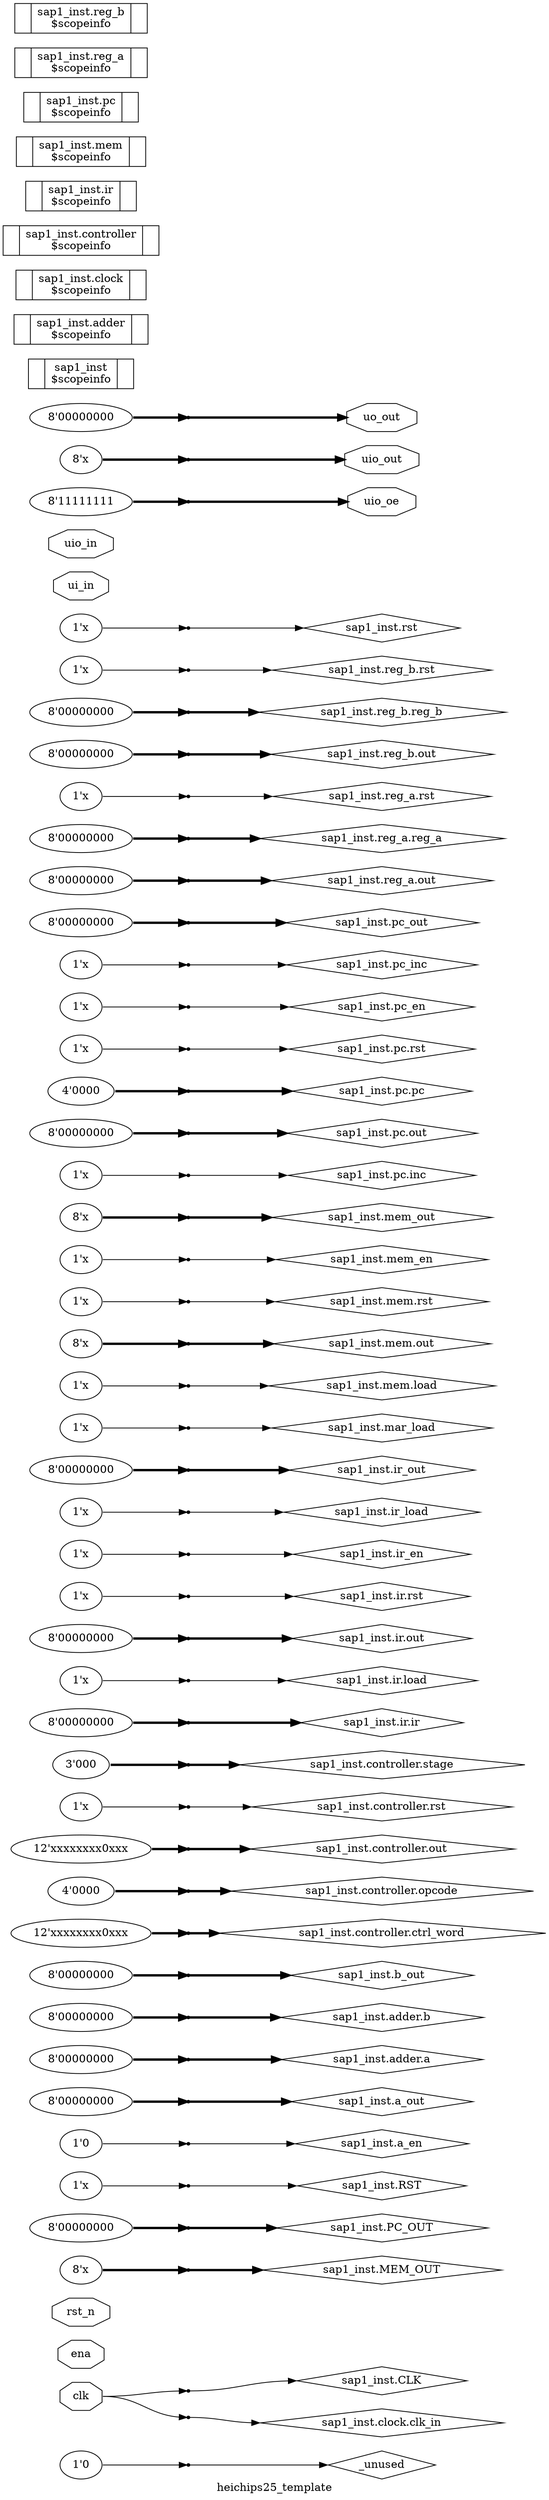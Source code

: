 digraph "heichips25_template" {
label="heichips25_template";
rankdir="LR";
remincross=true;
n1 [ shape=diamond, label="_unused", color="black", fontcolor="black"];
n2 [ shape=octagon, label="clk", color="black", fontcolor="black"];
n3 [ shape=octagon, label="ena", color="black", fontcolor="black"];
n4 [ shape=octagon, label="rst_n", color="black", fontcolor="black"];
n5 [ shape=diamond, label="sap1_inst.CLK", color="black", fontcolor="black"];
n6 [ shape=diamond, label="sap1_inst.MEM_OUT", color="black", fontcolor="black"];
n7 [ shape=diamond, label="sap1_inst.PC_OUT", color="black", fontcolor="black"];
n8 [ shape=diamond, label="sap1_inst.RST", color="black", fontcolor="black"];
n9 [ shape=diamond, label="sap1_inst.a_en", color="black", fontcolor="black"];
n10 [ shape=diamond, label="sap1_inst.a_out", color="black", fontcolor="black"];
n11 [ shape=diamond, label="sap1_inst.adder.a", color="black", fontcolor="black"];
n12 [ shape=diamond, label="sap1_inst.adder.b", color="black", fontcolor="black"];
n13 [ shape=diamond, label="sap1_inst.b_out", color="black", fontcolor="black"];
n14 [ shape=diamond, label="sap1_inst.clock.clk_in", color="black", fontcolor="black"];
n15 [ shape=diamond, label="sap1_inst.controller.ctrl_word", color="black", fontcolor="black"];
n16 [ shape=diamond, label="sap1_inst.controller.opcode", color="black", fontcolor="black"];
n17 [ shape=diamond, label="sap1_inst.controller.out", color="black", fontcolor="black"];
n18 [ shape=diamond, label="sap1_inst.controller.rst", color="black", fontcolor="black"];
n19 [ shape=diamond, label="sap1_inst.controller.stage", color="black", fontcolor="black"];
n20 [ shape=diamond, label="sap1_inst.ir.ir", color="black", fontcolor="black"];
n21 [ shape=diamond, label="sap1_inst.ir.load", color="black", fontcolor="black"];
n22 [ shape=diamond, label="sap1_inst.ir.out", color="black", fontcolor="black"];
n23 [ shape=diamond, label="sap1_inst.ir.rst", color="black", fontcolor="black"];
n24 [ shape=diamond, label="sap1_inst.ir_en", color="black", fontcolor="black"];
n25 [ shape=diamond, label="sap1_inst.ir_load", color="black", fontcolor="black"];
n26 [ shape=diamond, label="sap1_inst.ir_out", color="black", fontcolor="black"];
n27 [ shape=diamond, label="sap1_inst.mar_load", color="black", fontcolor="black"];
n28 [ shape=diamond, label="sap1_inst.mem.load", color="black", fontcolor="black"];
n29 [ shape=diamond, label="sap1_inst.mem.out", color="black", fontcolor="black"];
n30 [ shape=diamond, label="sap1_inst.mem.rst", color="black", fontcolor="black"];
n31 [ shape=diamond, label="sap1_inst.mem_en", color="black", fontcolor="black"];
n32 [ shape=diamond, label="sap1_inst.mem_out", color="black", fontcolor="black"];
n33 [ shape=diamond, label="sap1_inst.pc.inc", color="black", fontcolor="black"];
n34 [ shape=diamond, label="sap1_inst.pc.out", color="black", fontcolor="black"];
n35 [ shape=diamond, label="sap1_inst.pc.pc", color="black", fontcolor="black"];
n36 [ shape=diamond, label="sap1_inst.pc.rst", color="black", fontcolor="black"];
n37 [ shape=diamond, label="sap1_inst.pc_en", color="black", fontcolor="black"];
n38 [ shape=diamond, label="sap1_inst.pc_inc", color="black", fontcolor="black"];
n39 [ shape=diamond, label="sap1_inst.pc_out", color="black", fontcolor="black"];
n40 [ shape=diamond, label="sap1_inst.reg_a.out", color="black", fontcolor="black"];
n41 [ shape=diamond, label="sap1_inst.reg_a.reg_a", color="black", fontcolor="black"];
n42 [ shape=diamond, label="sap1_inst.reg_a.rst", color="black", fontcolor="black"];
n43 [ shape=diamond, label="sap1_inst.reg_b.out", color="black", fontcolor="black"];
n44 [ shape=diamond, label="sap1_inst.reg_b.reg_b", color="black", fontcolor="black"];
n45 [ shape=diamond, label="sap1_inst.reg_b.rst", color="black", fontcolor="black"];
n46 [ shape=diamond, label="sap1_inst.rst", color="black", fontcolor="black"];
n47 [ shape=octagon, label="ui_in", color="black", fontcolor="black"];
n48 [ shape=octagon, label="uio_in", color="black", fontcolor="black"];
n49 [ shape=octagon, label="uio_oe", color="black", fontcolor="black"];
n50 [ shape=octagon, label="uio_out", color="black", fontcolor="black"];
n51 [ shape=octagon, label="uo_out", color="black", fontcolor="black"];
c52 [ shape=record, label="{{}|sap1_inst\n$scopeinfo|{}}",  ];
c53 [ shape=record, label="{{}|sap1_inst.adder\n$scopeinfo|{}}",  ];
c54 [ shape=record, label="{{}|sap1_inst.clock\n$scopeinfo|{}}",  ];
c55 [ shape=record, label="{{}|sap1_inst.controller\n$scopeinfo|{}}",  ];
c56 [ shape=record, label="{{}|sap1_inst.ir\n$scopeinfo|{}}",  ];
c57 [ shape=record, label="{{}|sap1_inst.mem\n$scopeinfo|{}}",  ];
c58 [ shape=record, label="{{}|sap1_inst.pc\n$scopeinfo|{}}",  ];
c59 [ shape=record, label="{{}|sap1_inst.reg_a\n$scopeinfo|{}}",  ];
c60 [ shape=record, label="{{}|sap1_inst.reg_b\n$scopeinfo|{}}",  ];
v0 [ label="1'0" ];
x1 [shape=point, ];
x2 [shape=point, ];
v3 [ label="8'x" ];
x4 [shape=point, ];
v5 [ label="8'00000000" ];
x6 [shape=point, ];
v7 [ label="1'x" ];
x8 [shape=point, ];
v9 [ label="1'0" ];
x10 [shape=point, ];
v11 [ label="8'00000000" ];
x12 [shape=point, ];
v13 [ label="8'00000000" ];
x14 [shape=point, ];
v15 [ label="8'00000000" ];
x16 [shape=point, ];
v17 [ label="8'00000000" ];
x18 [shape=point, ];
x19 [shape=point, ];
v20 [ label="12'xxxxxxxx0xxx" ];
x21 [shape=point, ];
v22 [ label="4'0000" ];
x23 [shape=point, ];
v24 [ label="12'xxxxxxxx0xxx" ];
x25 [shape=point, ];
v26 [ label="1'x" ];
x27 [shape=point, ];
v28 [ label="3'000" ];
x29 [shape=point, ];
v30 [ label="8'00000000" ];
x31 [shape=point, ];
v32 [ label="1'x" ];
x33 [shape=point, ];
v34 [ label="8'00000000" ];
x35 [shape=point, ];
v36 [ label="1'x" ];
x37 [shape=point, ];
v38 [ label="1'x" ];
x39 [shape=point, ];
v40 [ label="1'x" ];
x41 [shape=point, ];
v42 [ label="8'00000000" ];
x43 [shape=point, ];
v44 [ label="1'x" ];
x45 [shape=point, ];
v46 [ label="1'x" ];
x47 [shape=point, ];
v48 [ label="8'x" ];
x49 [shape=point, ];
v50 [ label="1'x" ];
x51 [shape=point, ];
v52 [ label="1'x" ];
x53 [shape=point, ];
v54 [ label="8'x" ];
x55 [shape=point, ];
v56 [ label="1'x" ];
x57 [shape=point, ];
v58 [ label="8'00000000" ];
x59 [shape=point, ];
v60 [ label="4'0000" ];
x61 [shape=point, ];
v62 [ label="1'x" ];
x63 [shape=point, ];
v64 [ label="1'x" ];
x65 [shape=point, ];
v66 [ label="1'x" ];
x67 [shape=point, ];
v68 [ label="8'00000000" ];
x69 [shape=point, ];
v70 [ label="8'00000000" ];
x71 [shape=point, ];
v72 [ label="8'00000000" ];
x73 [shape=point, ];
v74 [ label="1'x" ];
x75 [shape=point, ];
v76 [ label="8'00000000" ];
x77 [shape=point, ];
v78 [ label="8'00000000" ];
x79 [shape=point, ];
v80 [ label="1'x" ];
x81 [shape=point, ];
v82 [ label="1'x" ];
x83 [shape=point, ];
v84 [ label="8'11111111" ];
x85 [shape=point, ];
v86 [ label="8'x" ];
x87 [shape=point, ];
v88 [ label="8'00000000" ];
x89 [shape=point, ];
x1:e -> n1:w [color="black", fontcolor="black", label=""];
x12:e -> n10:w [color="black", fontcolor="black", style="setlinewidth(3)", label=""];
x14:e -> n11:w [color="black", fontcolor="black", style="setlinewidth(3)", label=""];
x16:e -> n12:w [color="black", fontcolor="black", style="setlinewidth(3)", label=""];
x18:e -> n13:w [color="black", fontcolor="black", style="setlinewidth(3)", label=""];
x19:e -> n14:w [color="black", fontcolor="black", label=""];
x21:e -> n15:w [color="black", fontcolor="black", style="setlinewidth(3)", label=""];
x23:e -> n16:w [color="black", fontcolor="black", style="setlinewidth(3)", label=""];
x25:e -> n17:w [color="black", fontcolor="black", style="setlinewidth(3)", label=""];
x27:e -> n18:w [color="black", fontcolor="black", label=""];
x29:e -> n19:w [color="black", fontcolor="black", style="setlinewidth(3)", label=""];
n2:e -> x19:w [color="black", fontcolor="black", label=""];
n2:e -> x2:w [color="black", fontcolor="black", label=""];
x31:e -> n20:w [color="black", fontcolor="black", style="setlinewidth(3)", label=""];
x33:e -> n21:w [color="black", fontcolor="black", label=""];
x35:e -> n22:w [color="black", fontcolor="black", style="setlinewidth(3)", label=""];
x37:e -> n23:w [color="black", fontcolor="black", label=""];
x39:e -> n24:w [color="black", fontcolor="black", label=""];
x41:e -> n25:w [color="black", fontcolor="black", label=""];
x43:e -> n26:w [color="black", fontcolor="black", style="setlinewidth(3)", label=""];
x45:e -> n27:w [color="black", fontcolor="black", label=""];
x47:e -> n28:w [color="black", fontcolor="black", label=""];
x49:e -> n29:w [color="black", fontcolor="black", style="setlinewidth(3)", label=""];
x51:e -> n30:w [color="black", fontcolor="black", label=""];
x53:e -> n31:w [color="black", fontcolor="black", label=""];
x55:e -> n32:w [color="black", fontcolor="black", style="setlinewidth(3)", label=""];
x57:e -> n33:w [color="black", fontcolor="black", label=""];
x59:e -> n34:w [color="black", fontcolor="black", style="setlinewidth(3)", label=""];
x61:e -> n35:w [color="black", fontcolor="black", style="setlinewidth(3)", label=""];
x63:e -> n36:w [color="black", fontcolor="black", label=""];
x65:e -> n37:w [color="black", fontcolor="black", label=""];
x67:e -> n38:w [color="black", fontcolor="black", label=""];
x69:e -> n39:w [color="black", fontcolor="black", style="setlinewidth(3)", label=""];
x71:e -> n40:w [color="black", fontcolor="black", style="setlinewidth(3)", label=""];
x73:e -> n41:w [color="black", fontcolor="black", style="setlinewidth(3)", label=""];
x75:e -> n42:w [color="black", fontcolor="black", label=""];
x77:e -> n43:w [color="black", fontcolor="black", style="setlinewidth(3)", label=""];
x79:e -> n44:w [color="black", fontcolor="black", style="setlinewidth(3)", label=""];
x81:e -> n45:w [color="black", fontcolor="black", label=""];
x83:e -> n46:w [color="black", fontcolor="black", label=""];
x85:e -> n49:w [color="black", fontcolor="black", style="setlinewidth(3)", label=""];
x2:e -> n5:w [color="black", fontcolor="black", label=""];
x87:e -> n50:w [color="black", fontcolor="black", style="setlinewidth(3)", label=""];
x89:e -> n51:w [color="black", fontcolor="black", style="setlinewidth(3)", label=""];
x4:e -> n6:w [color="black", fontcolor="black", style="setlinewidth(3)", label=""];
x6:e -> n7:w [color="black", fontcolor="black", style="setlinewidth(3)", label=""];
x8:e -> n8:w [color="black", fontcolor="black", label=""];
x10:e -> n9:w [color="black", fontcolor="black", label=""];
v0:e -> x1:w [color="black", fontcolor="black", label=""];
v11:e -> x12:w [color="black", fontcolor="black", style="setlinewidth(3)", label=""];
v13:e -> x14:w [color="black", fontcolor="black", style="setlinewidth(3)", label=""];
v15:e -> x16:w [color="black", fontcolor="black", style="setlinewidth(3)", label=""];
v17:e -> x18:w [color="black", fontcolor="black", style="setlinewidth(3)", label=""];
v20:e -> x21:w [color="black", fontcolor="black", style="setlinewidth(3)", label=""];
v22:e -> x23:w [color="black", fontcolor="black", style="setlinewidth(3)", label=""];
v24:e -> x25:w [color="black", fontcolor="black", style="setlinewidth(3)", label=""];
v26:e -> x27:w [color="black", fontcolor="black", label=""];
v28:e -> x29:w [color="black", fontcolor="black", style="setlinewidth(3)", label=""];
v3:e -> x4:w [color="black", fontcolor="black", style="setlinewidth(3)", label=""];
v30:e -> x31:w [color="black", fontcolor="black", style="setlinewidth(3)", label=""];
v32:e -> x33:w [color="black", fontcolor="black", label=""];
v34:e -> x35:w [color="black", fontcolor="black", style="setlinewidth(3)", label=""];
v36:e -> x37:w [color="black", fontcolor="black", label=""];
v38:e -> x39:w [color="black", fontcolor="black", label=""];
v40:e -> x41:w [color="black", fontcolor="black", label=""];
v42:e -> x43:w [color="black", fontcolor="black", style="setlinewidth(3)", label=""];
v44:e -> x45:w [color="black", fontcolor="black", label=""];
v46:e -> x47:w [color="black", fontcolor="black", label=""];
v48:e -> x49:w [color="black", fontcolor="black", style="setlinewidth(3)", label=""];
v5:e -> x6:w [color="black", fontcolor="black", style="setlinewidth(3)", label=""];
v50:e -> x51:w [color="black", fontcolor="black", label=""];
v52:e -> x53:w [color="black", fontcolor="black", label=""];
v54:e -> x55:w [color="black", fontcolor="black", style="setlinewidth(3)", label=""];
v56:e -> x57:w [color="black", fontcolor="black", label=""];
v58:e -> x59:w [color="black", fontcolor="black", style="setlinewidth(3)", label=""];
v60:e -> x61:w [color="black", fontcolor="black", style="setlinewidth(3)", label=""];
v62:e -> x63:w [color="black", fontcolor="black", label=""];
v64:e -> x65:w [color="black", fontcolor="black", label=""];
v66:e -> x67:w [color="black", fontcolor="black", label=""];
v68:e -> x69:w [color="black", fontcolor="black", style="setlinewidth(3)", label=""];
v7:e -> x8:w [color="black", fontcolor="black", label=""];
v70:e -> x71:w [color="black", fontcolor="black", style="setlinewidth(3)", label=""];
v72:e -> x73:w [color="black", fontcolor="black", style="setlinewidth(3)", label=""];
v74:e -> x75:w [color="black", fontcolor="black", label=""];
v76:e -> x77:w [color="black", fontcolor="black", style="setlinewidth(3)", label=""];
v78:e -> x79:w [color="black", fontcolor="black", style="setlinewidth(3)", label=""];
v80:e -> x81:w [color="black", fontcolor="black", label=""];
v82:e -> x83:w [color="black", fontcolor="black", label=""];
v84:e -> x85:w [color="black", fontcolor="black", style="setlinewidth(3)", label=""];
v86:e -> x87:w [color="black", fontcolor="black", style="setlinewidth(3)", label=""];
v88:e -> x89:w [color="black", fontcolor="black", style="setlinewidth(3)", label=""];
v9:e -> x10:w [color="black", fontcolor="black", label=""];
}

